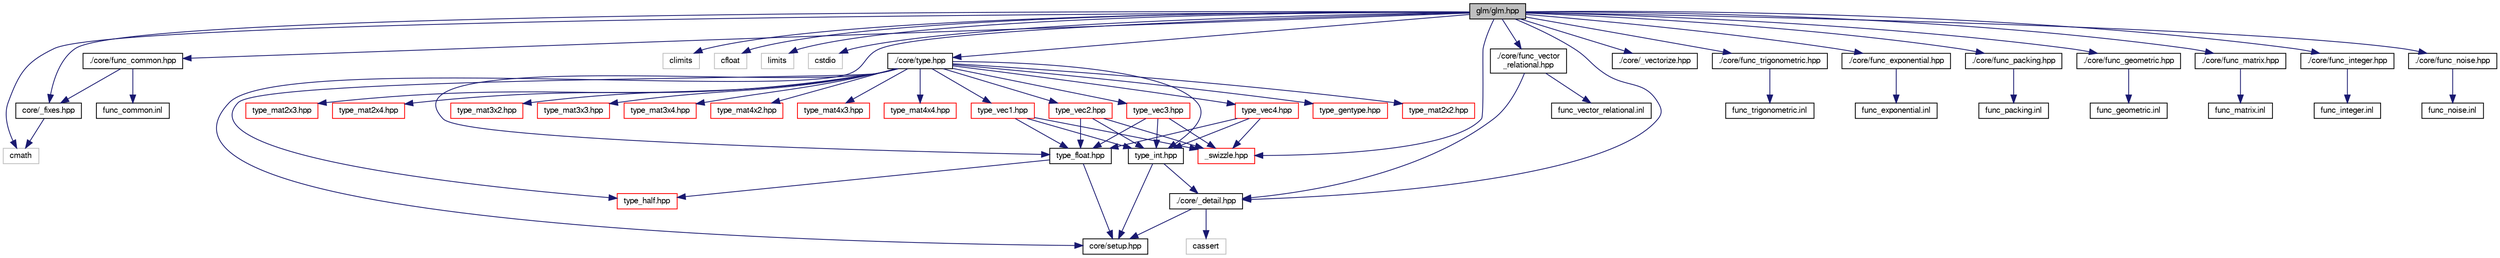 digraph "glm/glm.hpp"
{
  edge [fontname="FreeSans",fontsize="10",labelfontname="FreeSans",labelfontsize="10"];
  node [fontname="FreeSans",fontsize="10",shape=record];
  Node1 [label="glm/glm.hpp",height=0.2,width=0.4,color="black", fillcolor="grey75", style="filled" fontcolor="black"];
  Node1 -> Node2 [color="midnightblue",fontsize="10",style="solid",fontname="FreeSans"];
  Node2 [label="core/_fixes.hpp",height=0.2,width=0.4,color="black", fillcolor="white", style="filled",URL="$d7/d3e/__fixes_8hpp.html"];
  Node2 -> Node3 [color="midnightblue",fontsize="10",style="solid",fontname="FreeSans"];
  Node3 [label="cmath",height=0.2,width=0.4,color="grey75", fillcolor="white", style="filled"];
  Node1 -> Node3 [color="midnightblue",fontsize="10",style="solid",fontname="FreeSans"];
  Node1 -> Node4 [color="midnightblue",fontsize="10",style="solid",fontname="FreeSans"];
  Node4 [label="climits",height=0.2,width=0.4,color="grey75", fillcolor="white", style="filled"];
  Node1 -> Node5 [color="midnightblue",fontsize="10",style="solid",fontname="FreeSans"];
  Node5 [label="cfloat",height=0.2,width=0.4,color="grey75", fillcolor="white", style="filled"];
  Node1 -> Node6 [color="midnightblue",fontsize="10",style="solid",fontname="FreeSans"];
  Node6 [label="limits",height=0.2,width=0.4,color="grey75", fillcolor="white", style="filled"];
  Node1 -> Node7 [color="midnightblue",fontsize="10",style="solid",fontname="FreeSans"];
  Node7 [label="cstdio",height=0.2,width=0.4,color="grey75", fillcolor="white", style="filled"];
  Node1 -> Node8 [color="midnightblue",fontsize="10",style="solid",fontname="FreeSans"];
  Node8 [label="core/setup.hpp",height=0.2,width=0.4,color="black", fillcolor="white", style="filled",URL="$d2/d6a/setup_8hpp.html"];
  Node1 -> Node9 [color="midnightblue",fontsize="10",style="solid",fontname="FreeSans"];
  Node9 [label="./core/_detail.hpp",height=0.2,width=0.4,color="black", fillcolor="white", style="filled",URL="$de/d9a/__detail_8hpp.html"];
  Node9 -> Node8 [color="midnightblue",fontsize="10",style="solid",fontname="FreeSans"];
  Node9 -> Node10 [color="midnightblue",fontsize="10",style="solid",fontname="FreeSans"];
  Node10 [label="cassert",height=0.2,width=0.4,color="grey75", fillcolor="white", style="filled"];
  Node1 -> Node11 [color="midnightblue",fontsize="10",style="solid",fontname="FreeSans"];
  Node11 [label="./core/_vectorize.hpp",height=0.2,width=0.4,color="black", fillcolor="white", style="filled",URL="$da/d9e/__vectorize_8hpp.html"];
  Node1 -> Node12 [color="midnightblue",fontsize="10",style="solid",fontname="FreeSans"];
  Node12 [label="./core/type.hpp",height=0.2,width=0.4,color="black", fillcolor="white", style="filled",URL="$da/d72/type_8hpp.html"];
  Node12 -> Node13 [color="midnightblue",fontsize="10",style="solid",fontname="FreeSans"];
  Node13 [label="type_half.hpp",height=0.2,width=0.4,color="red", fillcolor="white", style="filled",URL="$d1/dc2/type__half_8hpp.html"];
  Node12 -> Node14 [color="midnightblue",fontsize="10",style="solid",fontname="FreeSans"];
  Node14 [label="type_float.hpp",height=0.2,width=0.4,color="black", fillcolor="white", style="filled",URL="$d9/d16/type__float_8hpp.html"];
  Node14 -> Node13 [color="midnightblue",fontsize="10",style="solid",fontname="FreeSans"];
  Node14 -> Node8 [color="midnightblue",fontsize="10",style="solid",fontname="FreeSans"];
  Node12 -> Node15 [color="midnightblue",fontsize="10",style="solid",fontname="FreeSans"];
  Node15 [label="type_int.hpp",height=0.2,width=0.4,color="black", fillcolor="white", style="filled",URL="$dc/dd7/type__int_8hpp.html"];
  Node15 -> Node8 [color="midnightblue",fontsize="10",style="solid",fontname="FreeSans"];
  Node15 -> Node9 [color="midnightblue",fontsize="10",style="solid",fontname="FreeSans"];
  Node12 -> Node16 [color="midnightblue",fontsize="10",style="solid",fontname="FreeSans"];
  Node16 [label="type_gentype.hpp",height=0.2,width=0.4,color="red", fillcolor="white", style="filled",URL="$dd/d8e/type__gentype_8hpp.html"];
  Node12 -> Node17 [color="midnightblue",fontsize="10",style="solid",fontname="FreeSans"];
  Node17 [label="type_vec1.hpp",height=0.2,width=0.4,color="red", fillcolor="white", style="filled",URL="$df/d0f/type__vec1_8hpp.html"];
  Node17 -> Node14 [color="midnightblue",fontsize="10",style="solid",fontname="FreeSans"];
  Node17 -> Node15 [color="midnightblue",fontsize="10",style="solid",fontname="FreeSans"];
  Node17 -> Node18 [color="midnightblue",fontsize="10",style="solid",fontname="FreeSans"];
  Node18 [label="_swizzle.hpp",height=0.2,width=0.4,color="red", fillcolor="white", style="filled",URL="$d6/dab/__swizzle_8hpp.html"];
  Node12 -> Node19 [color="midnightblue",fontsize="10",style="solid",fontname="FreeSans"];
  Node19 [label="type_vec2.hpp",height=0.2,width=0.4,color="red", fillcolor="white", style="filled",URL="$d0/dce/type__vec2_8hpp.html"];
  Node19 -> Node14 [color="midnightblue",fontsize="10",style="solid",fontname="FreeSans"];
  Node19 -> Node15 [color="midnightblue",fontsize="10",style="solid",fontname="FreeSans"];
  Node19 -> Node18 [color="midnightblue",fontsize="10",style="solid",fontname="FreeSans"];
  Node12 -> Node20 [color="midnightblue",fontsize="10",style="solid",fontname="FreeSans"];
  Node20 [label="type_vec3.hpp",height=0.2,width=0.4,color="red", fillcolor="white", style="filled",URL="$d5/dfc/type__vec3_8hpp.html"];
  Node20 -> Node14 [color="midnightblue",fontsize="10",style="solid",fontname="FreeSans"];
  Node20 -> Node15 [color="midnightblue",fontsize="10",style="solid",fontname="FreeSans"];
  Node20 -> Node18 [color="midnightblue",fontsize="10",style="solid",fontname="FreeSans"];
  Node12 -> Node21 [color="midnightblue",fontsize="10",style="solid",fontname="FreeSans"];
  Node21 [label="type_vec4.hpp",height=0.2,width=0.4,color="red", fillcolor="white", style="filled",URL="$d4/d79/type__vec4_8hpp.html"];
  Node21 -> Node14 [color="midnightblue",fontsize="10",style="solid",fontname="FreeSans"];
  Node21 -> Node15 [color="midnightblue",fontsize="10",style="solid",fontname="FreeSans"];
  Node21 -> Node18 [color="midnightblue",fontsize="10",style="solid",fontname="FreeSans"];
  Node12 -> Node22 [color="midnightblue",fontsize="10",style="solid",fontname="FreeSans"];
  Node22 [label="type_mat2x2.hpp",height=0.2,width=0.4,color="red", fillcolor="white", style="filled",URL="$d8/dc9/type__mat2x2_8hpp.html"];
  Node12 -> Node23 [color="midnightblue",fontsize="10",style="solid",fontname="FreeSans"];
  Node23 [label="type_mat2x3.hpp",height=0.2,width=0.4,color="red", fillcolor="white", style="filled",URL="$df/de3/type__mat2x3_8hpp.html"];
  Node12 -> Node24 [color="midnightblue",fontsize="10",style="solid",fontname="FreeSans"];
  Node24 [label="type_mat2x4.hpp",height=0.2,width=0.4,color="red", fillcolor="white", style="filled",URL="$d9/dcf/type__mat2x4_8hpp.html"];
  Node12 -> Node25 [color="midnightblue",fontsize="10",style="solid",fontname="FreeSans"];
  Node25 [label="type_mat3x2.hpp",height=0.2,width=0.4,color="red", fillcolor="white", style="filled",URL="$db/d1a/type__mat3x2_8hpp.html"];
  Node12 -> Node26 [color="midnightblue",fontsize="10",style="solid",fontname="FreeSans"];
  Node26 [label="type_mat3x3.hpp",height=0.2,width=0.4,color="red", fillcolor="white", style="filled",URL="$d8/dab/type__mat3x3_8hpp.html"];
  Node12 -> Node27 [color="midnightblue",fontsize="10",style="solid",fontname="FreeSans"];
  Node27 [label="type_mat3x4.hpp",height=0.2,width=0.4,color="red", fillcolor="white", style="filled",URL="$d0/d90/type__mat3x4_8hpp.html"];
  Node12 -> Node28 [color="midnightblue",fontsize="10",style="solid",fontname="FreeSans"];
  Node28 [label="type_mat4x2.hpp",height=0.2,width=0.4,color="red", fillcolor="white", style="filled",URL="$d7/d4f/type__mat4x2_8hpp.html"];
  Node12 -> Node29 [color="midnightblue",fontsize="10",style="solid",fontname="FreeSans"];
  Node29 [label="type_mat4x3.hpp",height=0.2,width=0.4,color="red", fillcolor="white", style="filled",URL="$db/da7/type__mat4x3_8hpp.html"];
  Node12 -> Node30 [color="midnightblue",fontsize="10",style="solid",fontname="FreeSans"];
  Node30 [label="type_mat4x4.hpp",height=0.2,width=0.4,color="red", fillcolor="white", style="filled",URL="$dd/d5b/type__mat4x4_8hpp.html"];
  Node1 -> Node31 [color="midnightblue",fontsize="10",style="solid",fontname="FreeSans"];
  Node31 [label="./core/func_trigonometric.hpp",height=0.2,width=0.4,color="black", fillcolor="white", style="filled",URL="$da/d21/func__trigonometric_8hpp.html"];
  Node31 -> Node32 [color="midnightblue",fontsize="10",style="solid",fontname="FreeSans"];
  Node32 [label="func_trigonometric.inl",height=0.2,width=0.4,color="black", fillcolor="white", style="filled",URL="$d4/d25/func__trigonometric_8inl.html"];
  Node1 -> Node33 [color="midnightblue",fontsize="10",style="solid",fontname="FreeSans"];
  Node33 [label="./core/func_exponential.hpp",height=0.2,width=0.4,color="black", fillcolor="white", style="filled",URL="$d2/ddb/func__exponential_8hpp.html"];
  Node33 -> Node34 [color="midnightblue",fontsize="10",style="solid",fontname="FreeSans"];
  Node34 [label="func_exponential.inl",height=0.2,width=0.4,color="black", fillcolor="white", style="filled",URL="$d2/dae/func__exponential_8inl.html"];
  Node1 -> Node35 [color="midnightblue",fontsize="10",style="solid",fontname="FreeSans"];
  Node35 [label="./core/func_common.hpp",height=0.2,width=0.4,color="black", fillcolor="white", style="filled",URL="$da/d88/func__common_8hpp.html"];
  Node35 -> Node2 [color="midnightblue",fontsize="10",style="solid",fontname="FreeSans"];
  Node35 -> Node36 [color="midnightblue",fontsize="10",style="solid",fontname="FreeSans"];
  Node36 [label="func_common.inl",height=0.2,width=0.4,color="black", fillcolor="white", style="filled",URL="$d0/d46/func__common_8inl.html"];
  Node1 -> Node37 [color="midnightblue",fontsize="10",style="solid",fontname="FreeSans"];
  Node37 [label="./core/func_packing.hpp",height=0.2,width=0.4,color="black", fillcolor="white", style="filled",URL="$d1/d96/func__packing_8hpp.html"];
  Node37 -> Node38 [color="midnightblue",fontsize="10",style="solid",fontname="FreeSans"];
  Node38 [label="func_packing.inl",height=0.2,width=0.4,color="black", fillcolor="white", style="filled",URL="$d6/dd9/func__packing_8inl.html"];
  Node1 -> Node39 [color="midnightblue",fontsize="10",style="solid",fontname="FreeSans"];
  Node39 [label="./core/func_geometric.hpp",height=0.2,width=0.4,color="black", fillcolor="white", style="filled",URL="$d3/dad/func__geometric_8hpp.html"];
  Node39 -> Node40 [color="midnightblue",fontsize="10",style="solid",fontname="FreeSans"];
  Node40 [label="func_geometric.inl",height=0.2,width=0.4,color="black", fillcolor="white", style="filled",URL="$d3/d55/func__geometric_8inl.html"];
  Node1 -> Node41 [color="midnightblue",fontsize="10",style="solid",fontname="FreeSans"];
  Node41 [label="./core/func_matrix.hpp",height=0.2,width=0.4,color="black", fillcolor="white", style="filled",URL="$db/d1a/func__matrix_8hpp.html"];
  Node41 -> Node42 [color="midnightblue",fontsize="10",style="solid",fontname="FreeSans"];
  Node42 [label="func_matrix.inl",height=0.2,width=0.4,color="black", fillcolor="white", style="filled",URL="$df/db7/func__matrix_8inl.html"];
  Node1 -> Node43 [color="midnightblue",fontsize="10",style="solid",fontname="FreeSans"];
  Node43 [label="./core/func_vector\l_relational.hpp",height=0.2,width=0.4,color="black", fillcolor="white", style="filled",URL="$d7/d8c/func__vector__relational_8hpp.html"];
  Node43 -> Node9 [color="midnightblue",fontsize="10",style="solid",fontname="FreeSans"];
  Node43 -> Node44 [color="midnightblue",fontsize="10",style="solid",fontname="FreeSans"];
  Node44 [label="func_vector_relational.inl",height=0.2,width=0.4,color="black", fillcolor="white", style="filled",URL="$db/da4/func__vector__relational_8inl.html"];
  Node1 -> Node45 [color="midnightblue",fontsize="10",style="solid",fontname="FreeSans"];
  Node45 [label="./core/func_integer.hpp",height=0.2,width=0.4,color="black", fillcolor="white", style="filled",URL="$d6/df0/func__integer_8hpp.html"];
  Node45 -> Node46 [color="midnightblue",fontsize="10",style="solid",fontname="FreeSans"];
  Node46 [label="func_integer.inl",height=0.2,width=0.4,color="black", fillcolor="white", style="filled",URL="$d9/dbc/func__integer_8inl.html"];
  Node1 -> Node47 [color="midnightblue",fontsize="10",style="solid",fontname="FreeSans"];
  Node47 [label="./core/func_noise.hpp",height=0.2,width=0.4,color="black", fillcolor="white", style="filled",URL="$d2/d1e/func__noise_8hpp.html"];
  Node47 -> Node48 [color="midnightblue",fontsize="10",style="solid",fontname="FreeSans"];
  Node48 [label="func_noise.inl",height=0.2,width=0.4,color="black", fillcolor="white", style="filled",URL="$d3/ded/func__noise_8inl.html"];
  Node1 -> Node18 [color="midnightblue",fontsize="10",style="solid",fontname="FreeSans"];
}
